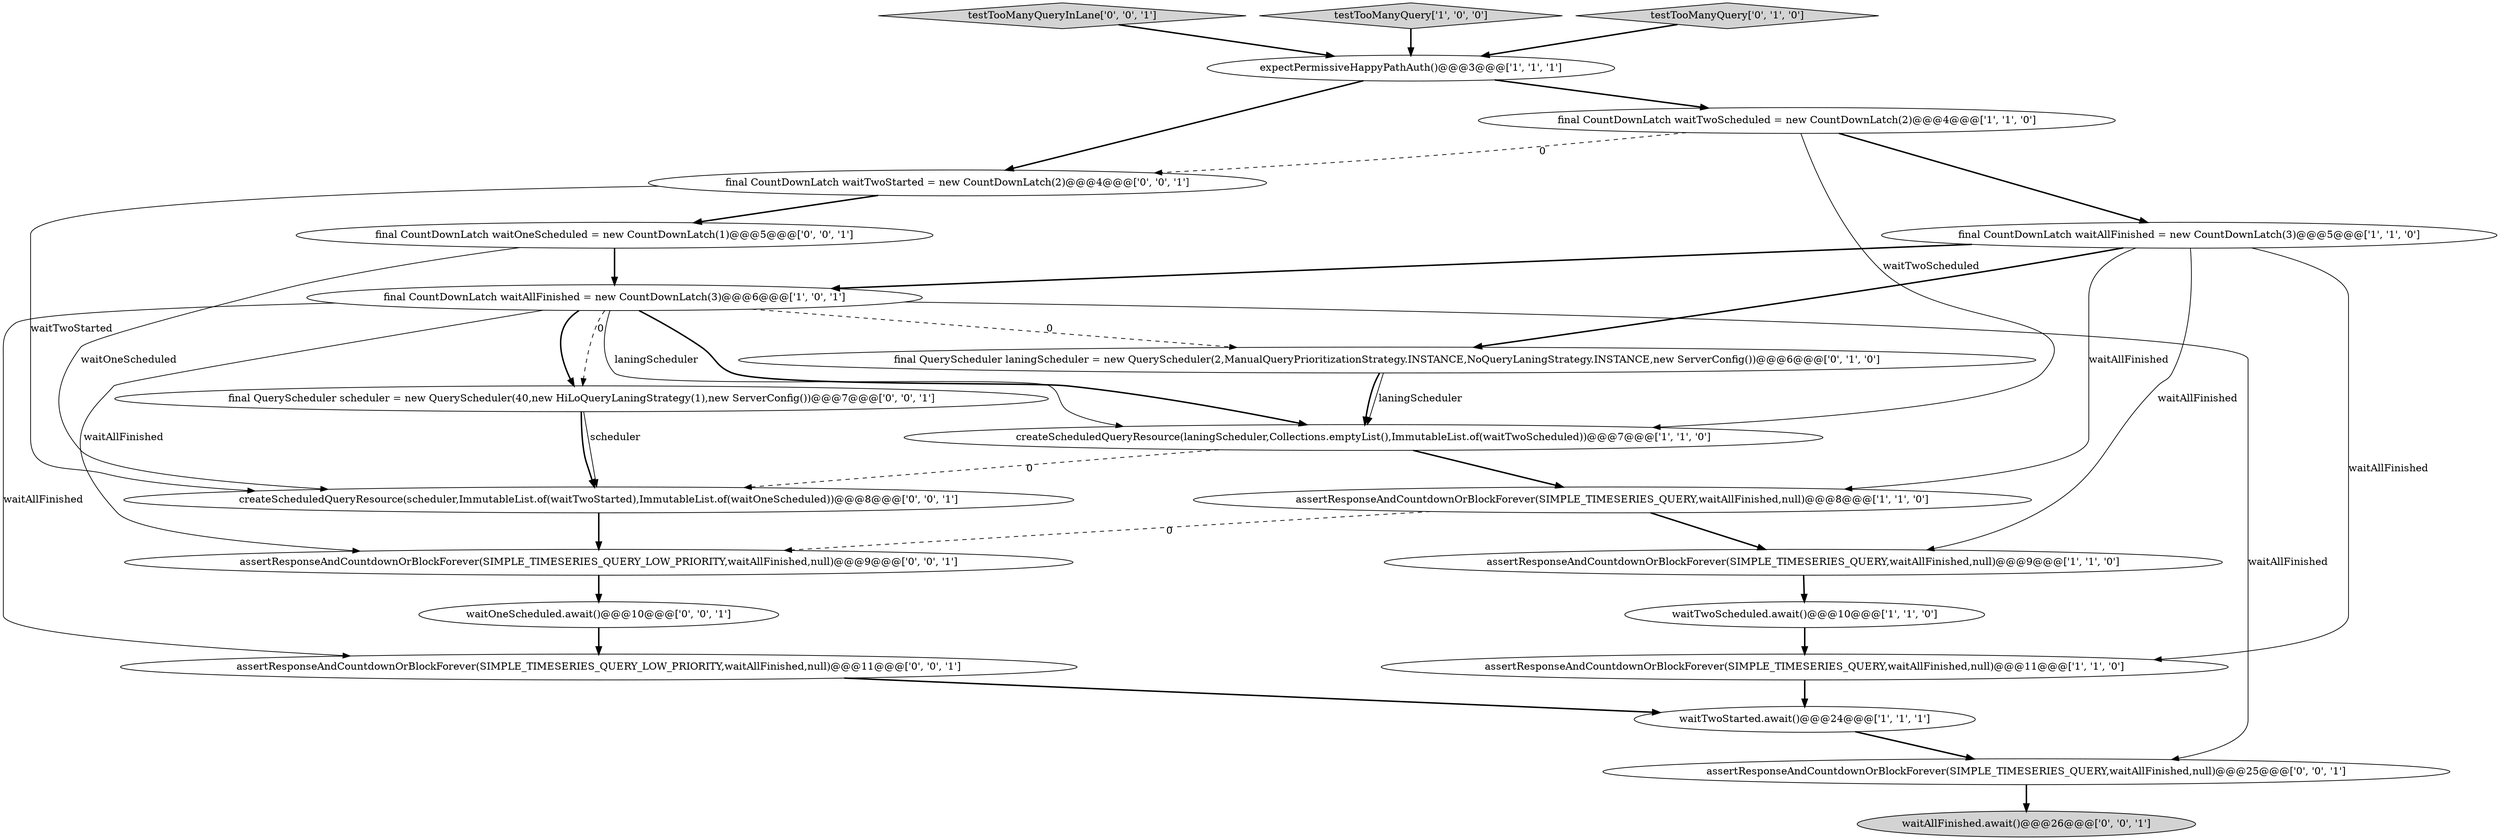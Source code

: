 digraph {
20 [style = filled, label = "createScheduledQueryResource(scheduler,ImmutableList.of(waitTwoStarted),ImmutableList.of(waitOneScheduled))@@@8@@@['0', '0', '1']", fillcolor = white, shape = ellipse image = "AAA0AAABBB3BBB"];
13 [style = filled, label = "final CountDownLatch waitTwoStarted = new CountDownLatch(2)@@@4@@@['0', '0', '1']", fillcolor = white, shape = ellipse image = "AAA0AAABBB3BBB"];
4 [style = filled, label = "assertResponseAndCountdownOrBlockForever(SIMPLE_TIMESERIES_QUERY,waitAllFinished,null)@@@8@@@['1', '1', '0']", fillcolor = white, shape = ellipse image = "AAA0AAABBB1BBB"];
21 [style = filled, label = "assertResponseAndCountdownOrBlockForever(SIMPLE_TIMESERIES_QUERY_LOW_PRIORITY,waitAllFinished,null)@@@9@@@['0', '0', '1']", fillcolor = white, shape = ellipse image = "AAA0AAABBB3BBB"];
19 [style = filled, label = "waitAllFinished.await()@@@26@@@['0', '0', '1']", fillcolor = lightgray, shape = ellipse image = "AAA0AAABBB3BBB"];
8 [style = filled, label = "expectPermissiveHappyPathAuth()@@@3@@@['1', '1', '1']", fillcolor = white, shape = ellipse image = "AAA0AAABBB1BBB"];
11 [style = filled, label = "final QueryScheduler laningScheduler = new QueryScheduler(2,ManualQueryPrioritizationStrategy.INSTANCE,NoQueryLaningStrategy.INSTANCE,new ServerConfig())@@@6@@@['0', '1', '0']", fillcolor = white, shape = ellipse image = "AAA1AAABBB2BBB"];
1 [style = filled, label = "waitTwoStarted.await()@@@24@@@['1', '1', '1']", fillcolor = white, shape = ellipse image = "AAA0AAABBB1BBB"];
2 [style = filled, label = "assertResponseAndCountdownOrBlockForever(SIMPLE_TIMESERIES_QUERY,waitAllFinished,null)@@@9@@@['1', '1', '0']", fillcolor = white, shape = ellipse image = "AAA0AAABBB1BBB"];
15 [style = filled, label = "testTooManyQueryInLane['0', '0', '1']", fillcolor = lightgray, shape = diamond image = "AAA0AAABBB3BBB"];
6 [style = filled, label = "assertResponseAndCountdownOrBlockForever(SIMPLE_TIMESERIES_QUERY,waitAllFinished,null)@@@11@@@['1', '1', '0']", fillcolor = white, shape = ellipse image = "AAA0AAABBB1BBB"];
17 [style = filled, label = "waitOneScheduled.await()@@@10@@@['0', '0', '1']", fillcolor = white, shape = ellipse image = "AAA0AAABBB3BBB"];
3 [style = filled, label = "final CountDownLatch waitAllFinished = new CountDownLatch(3)@@@6@@@['1', '0', '1']", fillcolor = white, shape = ellipse image = "AAA0AAABBB1BBB"];
10 [style = filled, label = "final CountDownLatch waitTwoScheduled = new CountDownLatch(2)@@@4@@@['1', '1', '0']", fillcolor = white, shape = ellipse image = "AAA0AAABBB1BBB"];
0 [style = filled, label = "testTooManyQuery['1', '0', '0']", fillcolor = lightgray, shape = diamond image = "AAA0AAABBB1BBB"];
7 [style = filled, label = "final CountDownLatch waitAllFinished = new CountDownLatch(3)@@@5@@@['1', '1', '0']", fillcolor = white, shape = ellipse image = "AAA0AAABBB1BBB"];
12 [style = filled, label = "testTooManyQuery['0', '1', '0']", fillcolor = lightgray, shape = diamond image = "AAA0AAABBB2BBB"];
22 [style = filled, label = "assertResponseAndCountdownOrBlockForever(SIMPLE_TIMESERIES_QUERY_LOW_PRIORITY,waitAllFinished,null)@@@11@@@['0', '0', '1']", fillcolor = white, shape = ellipse image = "AAA0AAABBB3BBB"];
5 [style = filled, label = "createScheduledQueryResource(laningScheduler,Collections.emptyList(),ImmutableList.of(waitTwoScheduled))@@@7@@@['1', '1', '0']", fillcolor = white, shape = ellipse image = "AAA0AAABBB1BBB"];
14 [style = filled, label = "final QueryScheduler scheduler = new QueryScheduler(40,new HiLoQueryLaningStrategy(1),new ServerConfig())@@@7@@@['0', '0', '1']", fillcolor = white, shape = ellipse image = "AAA0AAABBB3BBB"];
18 [style = filled, label = "final CountDownLatch waitOneScheduled = new CountDownLatch(1)@@@5@@@['0', '0', '1']", fillcolor = white, shape = ellipse image = "AAA0AAABBB3BBB"];
9 [style = filled, label = "waitTwoScheduled.await()@@@10@@@['1', '1', '0']", fillcolor = white, shape = ellipse image = "AAA0AAABBB1BBB"];
16 [style = filled, label = "assertResponseAndCountdownOrBlockForever(SIMPLE_TIMESERIES_QUERY,waitAllFinished,null)@@@25@@@['0', '0', '1']", fillcolor = white, shape = ellipse image = "AAA0AAABBB3BBB"];
18->3 [style = bold, label=""];
3->14 [style = bold, label=""];
7->4 [style = solid, label="waitAllFinished"];
14->20 [style = solid, label="scheduler"];
4->21 [style = dashed, label="0"];
3->16 [style = solid, label="waitAllFinished"];
16->19 [style = bold, label=""];
21->17 [style = bold, label=""];
3->11 [style = dashed, label="0"];
3->14 [style = dashed, label="0"];
0->8 [style = bold, label=""];
7->11 [style = bold, label=""];
13->20 [style = solid, label="waitTwoStarted"];
3->5 [style = bold, label=""];
13->18 [style = bold, label=""];
5->4 [style = bold, label=""];
4->2 [style = bold, label=""];
9->6 [style = bold, label=""];
7->3 [style = bold, label=""];
20->21 [style = bold, label=""];
2->9 [style = bold, label=""];
10->7 [style = bold, label=""];
3->22 [style = solid, label="waitAllFinished"];
3->5 [style = solid, label="laningScheduler"];
3->21 [style = solid, label="waitAllFinished"];
5->20 [style = dashed, label="0"];
8->13 [style = bold, label=""];
17->22 [style = bold, label=""];
1->16 [style = bold, label=""];
22->1 [style = bold, label=""];
15->8 [style = bold, label=""];
12->8 [style = bold, label=""];
6->1 [style = bold, label=""];
10->5 [style = solid, label="waitTwoScheduled"];
7->6 [style = solid, label="waitAllFinished"];
8->10 [style = bold, label=""];
11->5 [style = solid, label="laningScheduler"];
14->20 [style = bold, label=""];
18->20 [style = solid, label="waitOneScheduled"];
11->5 [style = bold, label=""];
10->13 [style = dashed, label="0"];
7->2 [style = solid, label="waitAllFinished"];
}
